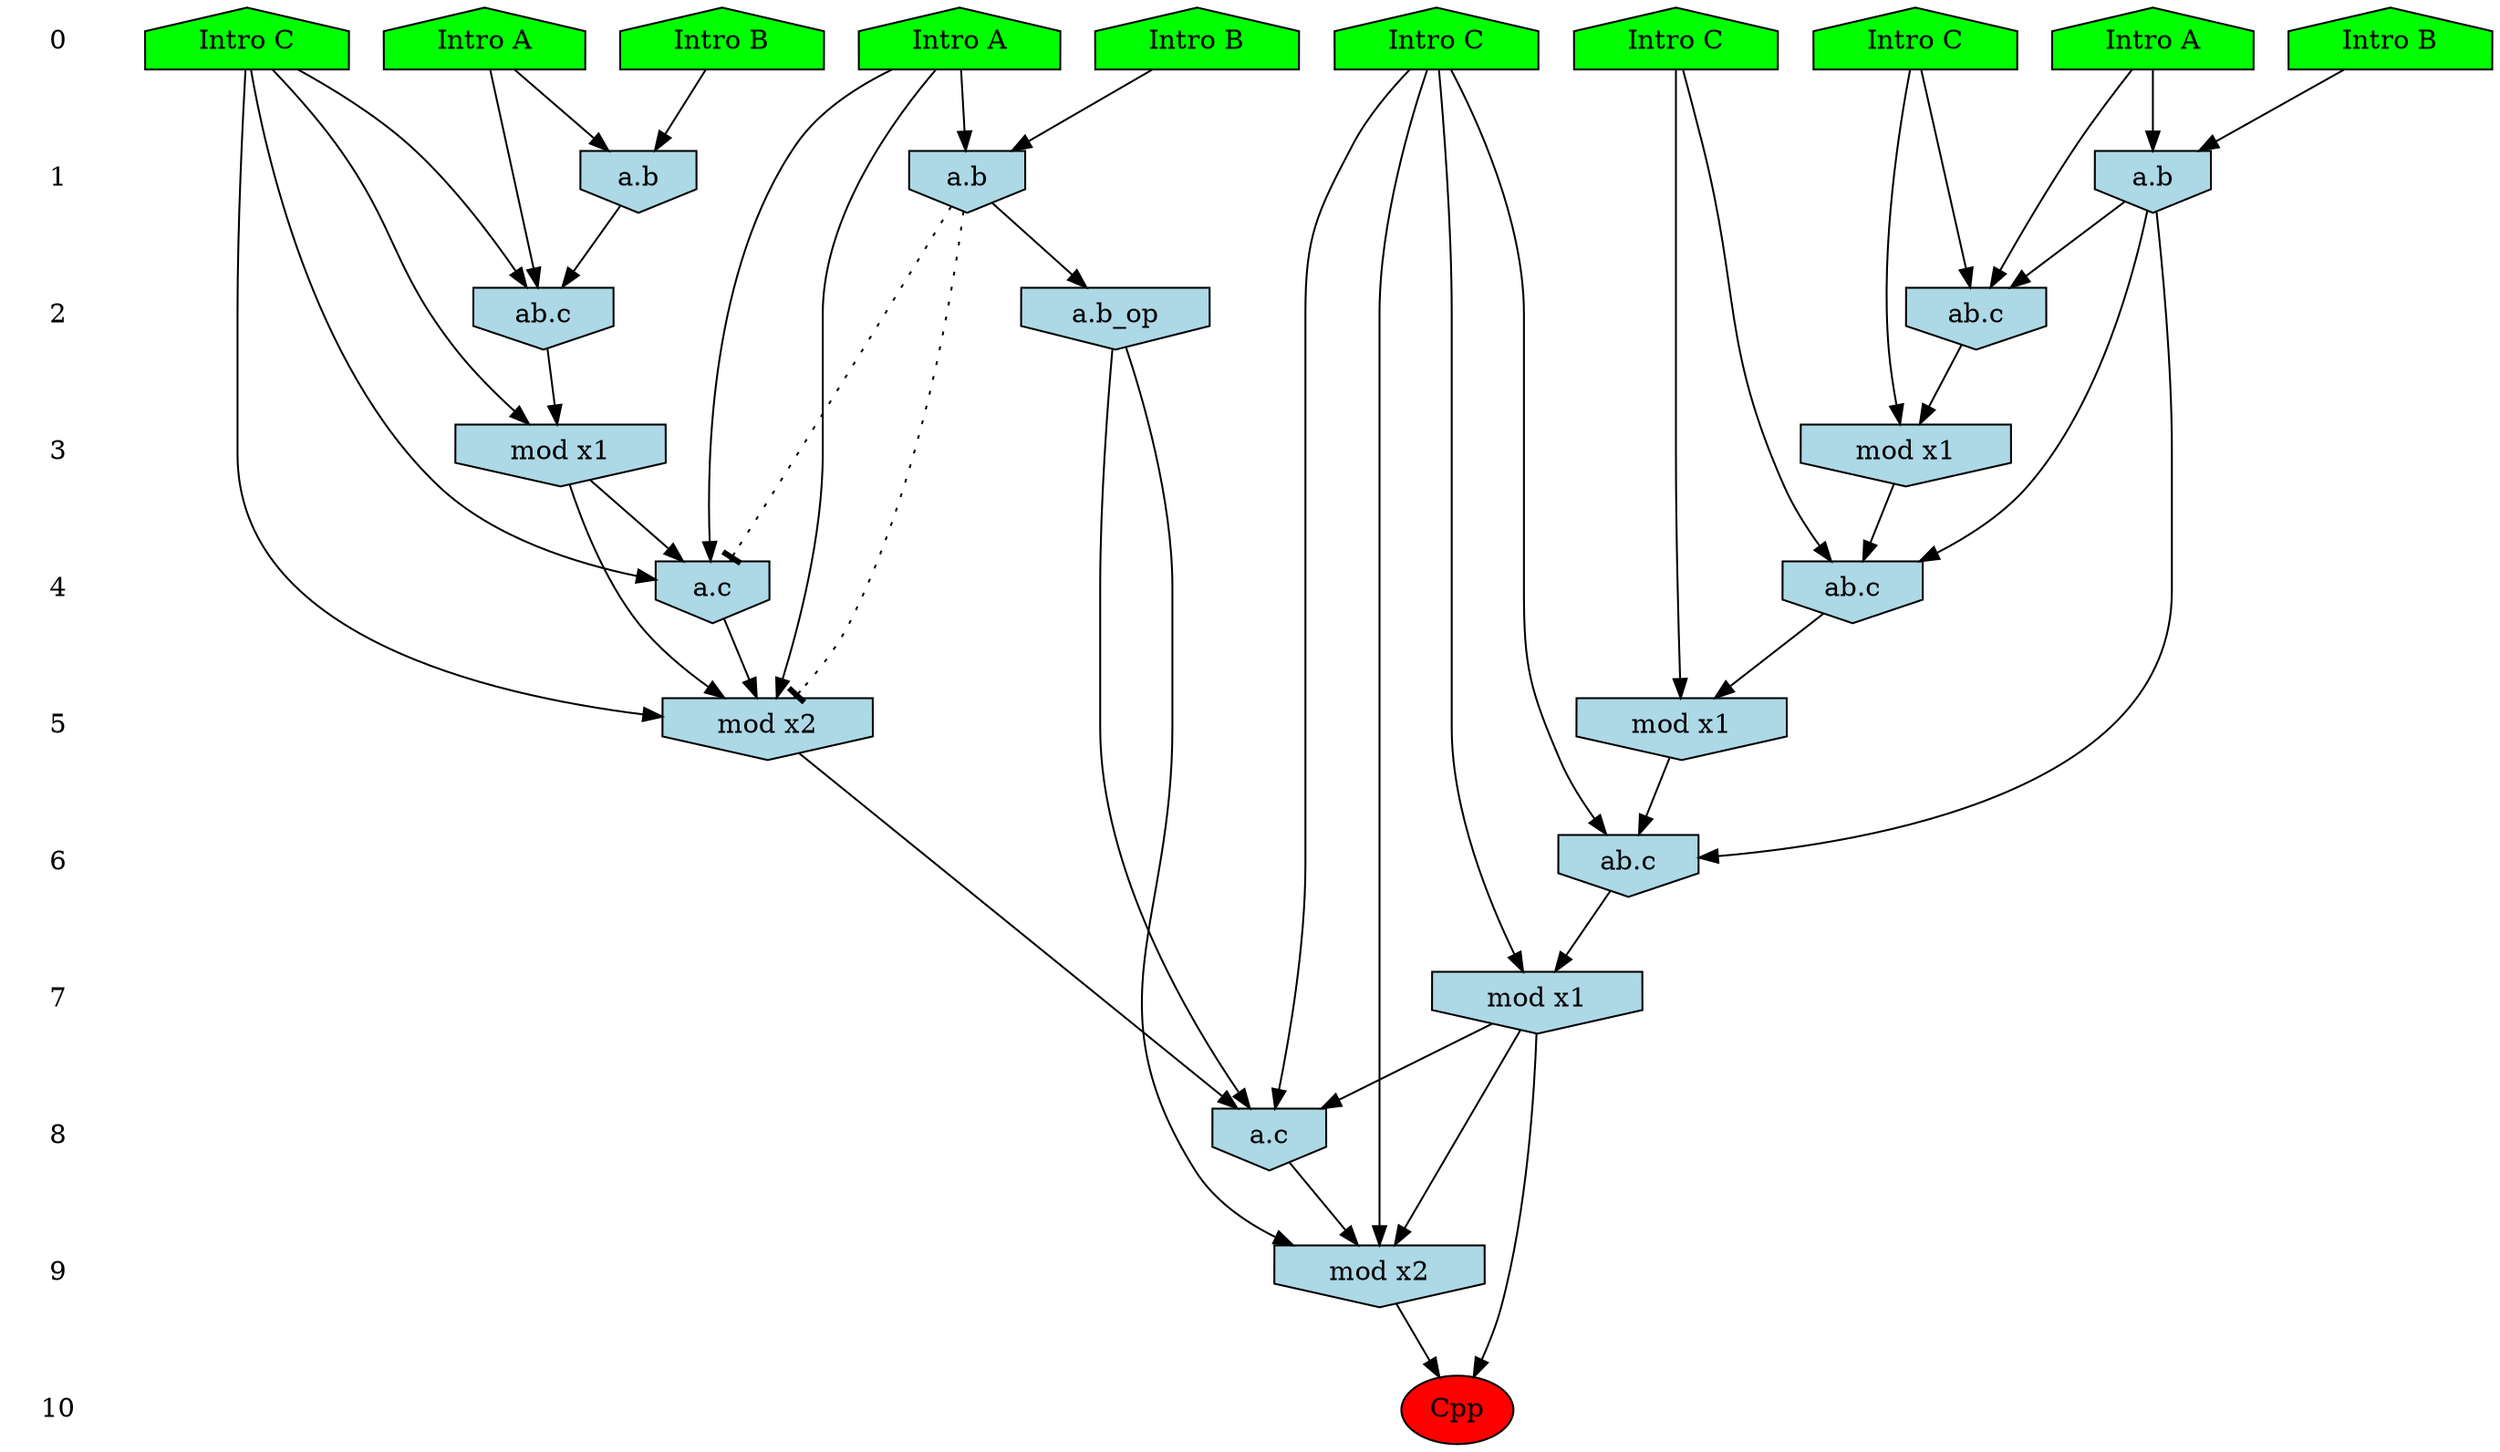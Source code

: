 /* Compression of 1 causal flows obtained in average at 1.710400E+01 t.u */
/* Compressed causal flows were: [2985] */
digraph G{
 ranksep=.5 ; 
{ rank = same ; "0" [shape=plaintext] ; node_1 [label ="Intro B", shape=house, style=filled, fillcolor=green] ;
node_2 [label ="Intro A", shape=house, style=filled, fillcolor=green] ;
node_3 [label ="Intro A", shape=house, style=filled, fillcolor=green] ;
node_4 [label ="Intro B", shape=house, style=filled, fillcolor=green] ;
node_5 [label ="Intro A", shape=house, style=filled, fillcolor=green] ;
node_6 [label ="Intro B", shape=house, style=filled, fillcolor=green] ;
node_7 [label ="Intro C", shape=house, style=filled, fillcolor=green] ;
node_8 [label ="Intro C", shape=house, style=filled, fillcolor=green] ;
node_9 [label ="Intro C", shape=house, style=filled, fillcolor=green] ;
node_10 [label ="Intro C", shape=house, style=filled, fillcolor=green] ;
}
{ rank = same ; "1" [shape=plaintext] ; node_11 [label="a.b", shape=invhouse, style=filled, fillcolor = lightblue] ;
node_12 [label="a.b", shape=invhouse, style=filled, fillcolor = lightblue] ;
node_20 [label="a.b", shape=invhouse, style=filled, fillcolor = lightblue] ;
}
{ rank = same ; "2" [shape=plaintext] ; node_13 [label="ab.c", shape=invhouse, style=filled, fillcolor = lightblue] ;
node_14 [label="ab.c", shape=invhouse, style=filled, fillcolor = lightblue] ;
node_23 [label="a.b_op", shape=invhouse, style=filled, fillcolor = lightblue] ;
}
{ rank = same ; "3" [shape=plaintext] ; node_15 [label="mod x1", shape=invhouse, style=filled, fillcolor = lightblue] ;
node_16 [label="mod x1", shape=invhouse, style=filled, fillcolor = lightblue] ;
}
{ rank = same ; "4" [shape=plaintext] ; node_17 [label="a.c", shape=invhouse, style=filled, fillcolor = lightblue] ;
node_18 [label="ab.c", shape=invhouse, style=filled, fillcolor = lightblue] ;
}
{ rank = same ; "5" [shape=plaintext] ; node_19 [label="mod x2", shape=invhouse, style=filled, fillcolor = lightblue] ;
node_21 [label="mod x1", shape=invhouse, style=filled, fillcolor = lightblue] ;
}
{ rank = same ; "6" [shape=plaintext] ; node_22 [label="ab.c", shape=invhouse, style=filled, fillcolor = lightblue] ;
}
{ rank = same ; "7" [shape=plaintext] ; node_24 [label="mod x1", shape=invhouse, style=filled, fillcolor = lightblue] ;
}
{ rank = same ; "8" [shape=plaintext] ; node_25 [label="a.c", shape=invhouse, style=filled, fillcolor = lightblue] ;
}
{ rank = same ; "9" [shape=plaintext] ; node_26 [label="mod x2", shape=invhouse, style=filled, fillcolor = lightblue] ;
}
{ rank = same ; "10" [shape=plaintext] ; node_27 [label ="Cpp", style=filled, fillcolor=red] ;
}
"0" -> "1" [style="invis"]; 
"1" -> "2" [style="invis"]; 
"2" -> "3" [style="invis"]; 
"3" -> "4" [style="invis"]; 
"4" -> "5" [style="invis"]; 
"5" -> "6" [style="invis"]; 
"6" -> "7" [style="invis"]; 
"7" -> "8" [style="invis"]; 
"8" -> "9" [style="invis"]; 
"9" -> "10" [style="invis"]; 
node_1 -> node_11
node_3 -> node_11
node_2 -> node_12
node_6 -> node_12
node_3 -> node_13
node_7 -> node_13
node_11 -> node_13
node_2 -> node_14
node_9 -> node_14
node_12 -> node_14
node_7 -> node_15
node_13 -> node_15
node_9 -> node_16
node_14 -> node_16
node_5 -> node_17
node_7 -> node_17
node_15 -> node_17
node_8 -> node_18
node_12 -> node_18
node_16 -> node_18
node_5 -> node_19
node_7 -> node_19
node_15 -> node_19
node_17 -> node_19
node_4 -> node_20
node_5 -> node_20
node_8 -> node_21
node_18 -> node_21
node_10 -> node_22
node_12 -> node_22
node_21 -> node_22
node_20 -> node_23
node_10 -> node_24
node_22 -> node_24
node_10 -> node_25
node_19 -> node_25
node_23 -> node_25
node_24 -> node_25
node_10 -> node_26
node_23 -> node_26
node_24 -> node_26
node_25 -> node_26
node_24 -> node_27
node_26 -> node_27
node_20 -> node_19 [style=dotted, arrowhead = tee] 
node_20 -> node_17 [style=dotted, arrowhead = tee] 
}
/*
 Dot generation time: 0.000128
*/